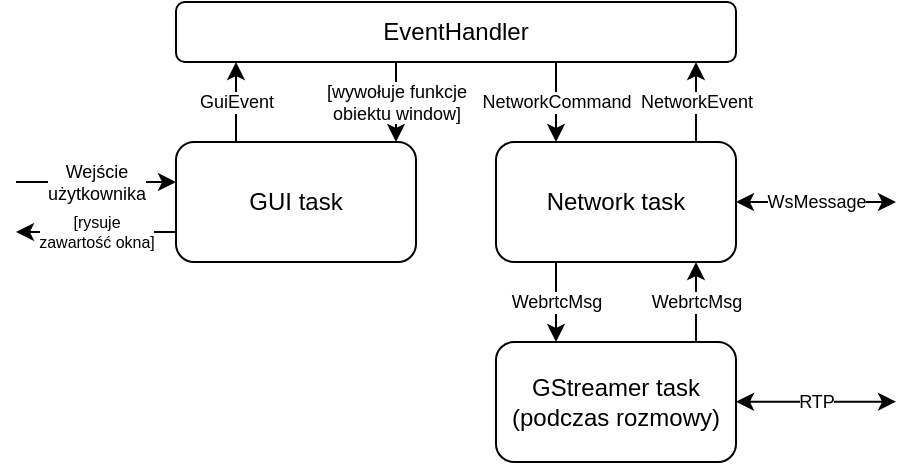 <mxfile version="20.8.13" type="device"><diagram id="SRyoW8BLJpexYpDFRLc0" name="Page-1"><mxGraphModel dx="691" dy="376" grid="1" gridSize="10" guides="1" tooltips="1" connect="1" arrows="1" fold="1" page="1" pageScale="1" pageWidth="1169" pageHeight="827" math="0" shadow="0"><root><mxCell id="0"/><mxCell id="1" parent="0"/><mxCell id="q6sJ-xW7uBnwrabLdXwh-9" value="NetworkCommand" style="edgeStyle=orthogonalEdgeStyle;rounded=0;orthogonalLoop=1;jettySize=auto;html=1;fontSize=9;" parent="1" source="q6sJ-xW7uBnwrabLdXwh-1" target="q6sJ-xW7uBnwrabLdXwh-3" edge="1"><mxGeometry relative="1" as="geometry"><Array as="points"><mxPoint x="630" y="180"/><mxPoint x="630" y="180"/></Array></mxGeometry></mxCell><mxCell id="q6sJ-xW7uBnwrabLdXwh-10" value="&lt;div style=&quot;font-size: 9px;&quot;&gt;[wywołuje funkcje&lt;/div&gt;&lt;div style=&quot;font-size: 9px;&quot;&gt;obiektu window]&lt;/div&gt;" style="edgeStyle=orthogonalEdgeStyle;rounded=0;orthogonalLoop=1;jettySize=auto;html=1;fontSize=9;" parent="1" source="q6sJ-xW7uBnwrabLdXwh-1" target="q6sJ-xW7uBnwrabLdXwh-2" edge="1"><mxGeometry relative="1" as="geometry"><Array as="points"><mxPoint x="550" y="180"/><mxPoint x="550" y="180"/></Array></mxGeometry></mxCell><mxCell id="q6sJ-xW7uBnwrabLdXwh-1" value="&lt;div&gt;EventHandler&lt;/div&gt;" style="rounded=1;whiteSpace=wrap;html=1;" parent="1" vertex="1"><mxGeometry x="440" y="130" width="280" height="30" as="geometry"/></mxCell><mxCell id="q6sJ-xW7uBnwrabLdXwh-11" value="GuiEvent" style="edgeStyle=orthogonalEdgeStyle;rounded=0;orthogonalLoop=1;jettySize=auto;html=1;fontSize=9;" parent="1" source="q6sJ-xW7uBnwrabLdXwh-2" target="q6sJ-xW7uBnwrabLdXwh-1" edge="1"><mxGeometry relative="1" as="geometry"><Array as="points"><mxPoint x="470" y="180"/><mxPoint x="470" y="180"/></Array></mxGeometry></mxCell><mxCell id="NyNx2Qs8th30u8QJ39BL-1" value="&lt;div style=&quot;font-size: 8px;&quot;&gt;&lt;font style=&quot;font-size: 8px;&quot;&gt;[rysuje&lt;/font&gt;&lt;/div&gt;&lt;div style=&quot;font-size: 8px;&quot;&gt;&lt;font style=&quot;font-size: 8px;&quot;&gt;zawartość okna]&lt;/font&gt;&lt;/div&gt;" style="edgeStyle=orthogonalEdgeStyle;rounded=0;orthogonalLoop=1;jettySize=auto;html=1;exitX=0;exitY=0.75;exitDx=0;exitDy=0;fontSize=8;" edge="1" parent="1" source="q6sJ-xW7uBnwrabLdXwh-2"><mxGeometry relative="1" as="geometry"><mxPoint x="360" y="245" as="targetPoint"/></mxGeometry></mxCell><mxCell id="q6sJ-xW7uBnwrabLdXwh-2" value="GUI task" style="rounded=1;whiteSpace=wrap;html=1;" parent="1" vertex="1"><mxGeometry x="440" y="200" width="120" height="60" as="geometry"/></mxCell><mxCell id="q6sJ-xW7uBnwrabLdXwh-7" value="NetworkEvent" style="edgeStyle=orthogonalEdgeStyle;rounded=0;orthogonalLoop=1;jettySize=auto;html=1;fontSize=9;" parent="1" source="q6sJ-xW7uBnwrabLdXwh-3" target="q6sJ-xW7uBnwrabLdXwh-1" edge="1"><mxGeometry relative="1" as="geometry"><Array as="points"><mxPoint x="700" y="190"/><mxPoint x="700" y="190"/></Array></mxGeometry></mxCell><mxCell id="q6sJ-xW7uBnwrabLdXwh-13" value="WebrtcMsg" style="edgeStyle=orthogonalEdgeStyle;rounded=0;orthogonalLoop=1;jettySize=auto;html=1;fontSize=9;" parent="1" source="q6sJ-xW7uBnwrabLdXwh-3" target="q6sJ-xW7uBnwrabLdXwh-4" edge="1"><mxGeometry relative="1" as="geometry"><Array as="points"><mxPoint x="630" y="280"/><mxPoint x="630" y="280"/></Array></mxGeometry></mxCell><mxCell id="q6sJ-xW7uBnwrabLdXwh-14" value="WsMessage" style="edgeStyle=orthogonalEdgeStyle;rounded=0;orthogonalLoop=1;jettySize=auto;html=1;fontSize=9;startArrow=classic;startFill=1;" parent="1" source="q6sJ-xW7uBnwrabLdXwh-3" edge="1"><mxGeometry relative="1" as="geometry"><mxPoint x="800" y="230" as="targetPoint"/><Array as="points"><mxPoint x="730" y="230"/><mxPoint x="730" y="230"/></Array></mxGeometry></mxCell><mxCell id="q6sJ-xW7uBnwrabLdXwh-3" value="Network task" style="rounded=1;whiteSpace=wrap;html=1;" parent="1" vertex="1"><mxGeometry x="600" y="200" width="120" height="60" as="geometry"/></mxCell><mxCell id="q6sJ-xW7uBnwrabLdXwh-12" value="WebrtcMsg" style="edgeStyle=orthogonalEdgeStyle;rounded=0;orthogonalLoop=1;jettySize=auto;html=1;fontSize=9;" parent="1" source="q6sJ-xW7uBnwrabLdXwh-4" target="q6sJ-xW7uBnwrabLdXwh-3" edge="1"><mxGeometry relative="1" as="geometry"><Array as="points"><mxPoint x="700" y="280"/><mxPoint x="700" y="280"/></Array></mxGeometry></mxCell><mxCell id="q6sJ-xW7uBnwrabLdXwh-4" value="&lt;div&gt;GStreamer task&lt;/div&gt;&lt;div&gt;(podczas rozmowy)&lt;br&gt;&lt;/div&gt;" style="rounded=1;whiteSpace=wrap;html=1;" parent="1" vertex="1"><mxGeometry x="600" y="300" width="120" height="60" as="geometry"/></mxCell><mxCell id="q6sJ-xW7uBnwrabLdXwh-15" value="&lt;div&gt;Wejście&lt;/div&gt;&lt;div&gt;użytkownika&lt;/div&gt;" style="endArrow=classic;html=1;rounded=0;fontSize=9;" parent="1" edge="1"><mxGeometry width="50" height="50" relative="1" as="geometry"><mxPoint x="360" y="220" as="sourcePoint"/><mxPoint x="440" y="220" as="targetPoint"/></mxGeometry></mxCell><mxCell id="q6sJ-xW7uBnwrabLdXwh-17" value="RTP" style="edgeStyle=orthogonalEdgeStyle;rounded=0;orthogonalLoop=1;jettySize=auto;html=1;fontSize=9;startArrow=classic;startFill=1;" parent="1" edge="1"><mxGeometry relative="1" as="geometry"><mxPoint x="800" y="329.86" as="targetPoint"/><mxPoint x="720" y="329.86" as="sourcePoint"/><Array as="points"><mxPoint x="730" y="329.86"/><mxPoint x="730" y="329.86"/></Array></mxGeometry></mxCell></root></mxGraphModel></diagram></mxfile>